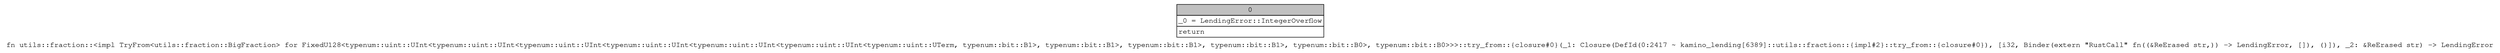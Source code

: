 digraph Mir_0_2417 {
    graph [fontname="Courier, monospace"];
    node [fontname="Courier, monospace"];
    edge [fontname="Courier, monospace"];
    label=<fn utils::fraction::&lt;impl TryFrom&lt;utils::fraction::BigFraction&gt; for FixedU128&lt;typenum::uint::UInt&lt;typenum::uint::UInt&lt;typenum::uint::UInt&lt;typenum::uint::UInt&lt;typenum::uint::UInt&lt;typenum::uint::UInt&lt;typenum::uint::UTerm, typenum::bit::B1&gt;, typenum::bit::B1&gt;, typenum::bit::B1&gt;, typenum::bit::B1&gt;, typenum::bit::B0&gt;, typenum::bit::B0&gt;&gt;&gt;::try_from::{closure#0}(_1: Closure(DefId(0:2417 ~ kamino_lending[6389]::utils::fraction::{impl#2}::try_from::{closure#0}), [i32, Binder(extern &quot;RustCall&quot; fn((&amp;ReErased str,)) -&gt; LendingError, []), ()]), _2: &amp;ReErased str) -&gt; LendingError<br align="left"/>>;
    bb0__0_2417 [shape="none", label=<<table border="0" cellborder="1" cellspacing="0"><tr><td bgcolor="gray" align="center" colspan="1">0</td></tr><tr><td align="left" balign="left">_0 = LendingError::IntegerOverflow<br/></td></tr><tr><td align="left">return</td></tr></table>>];
}
